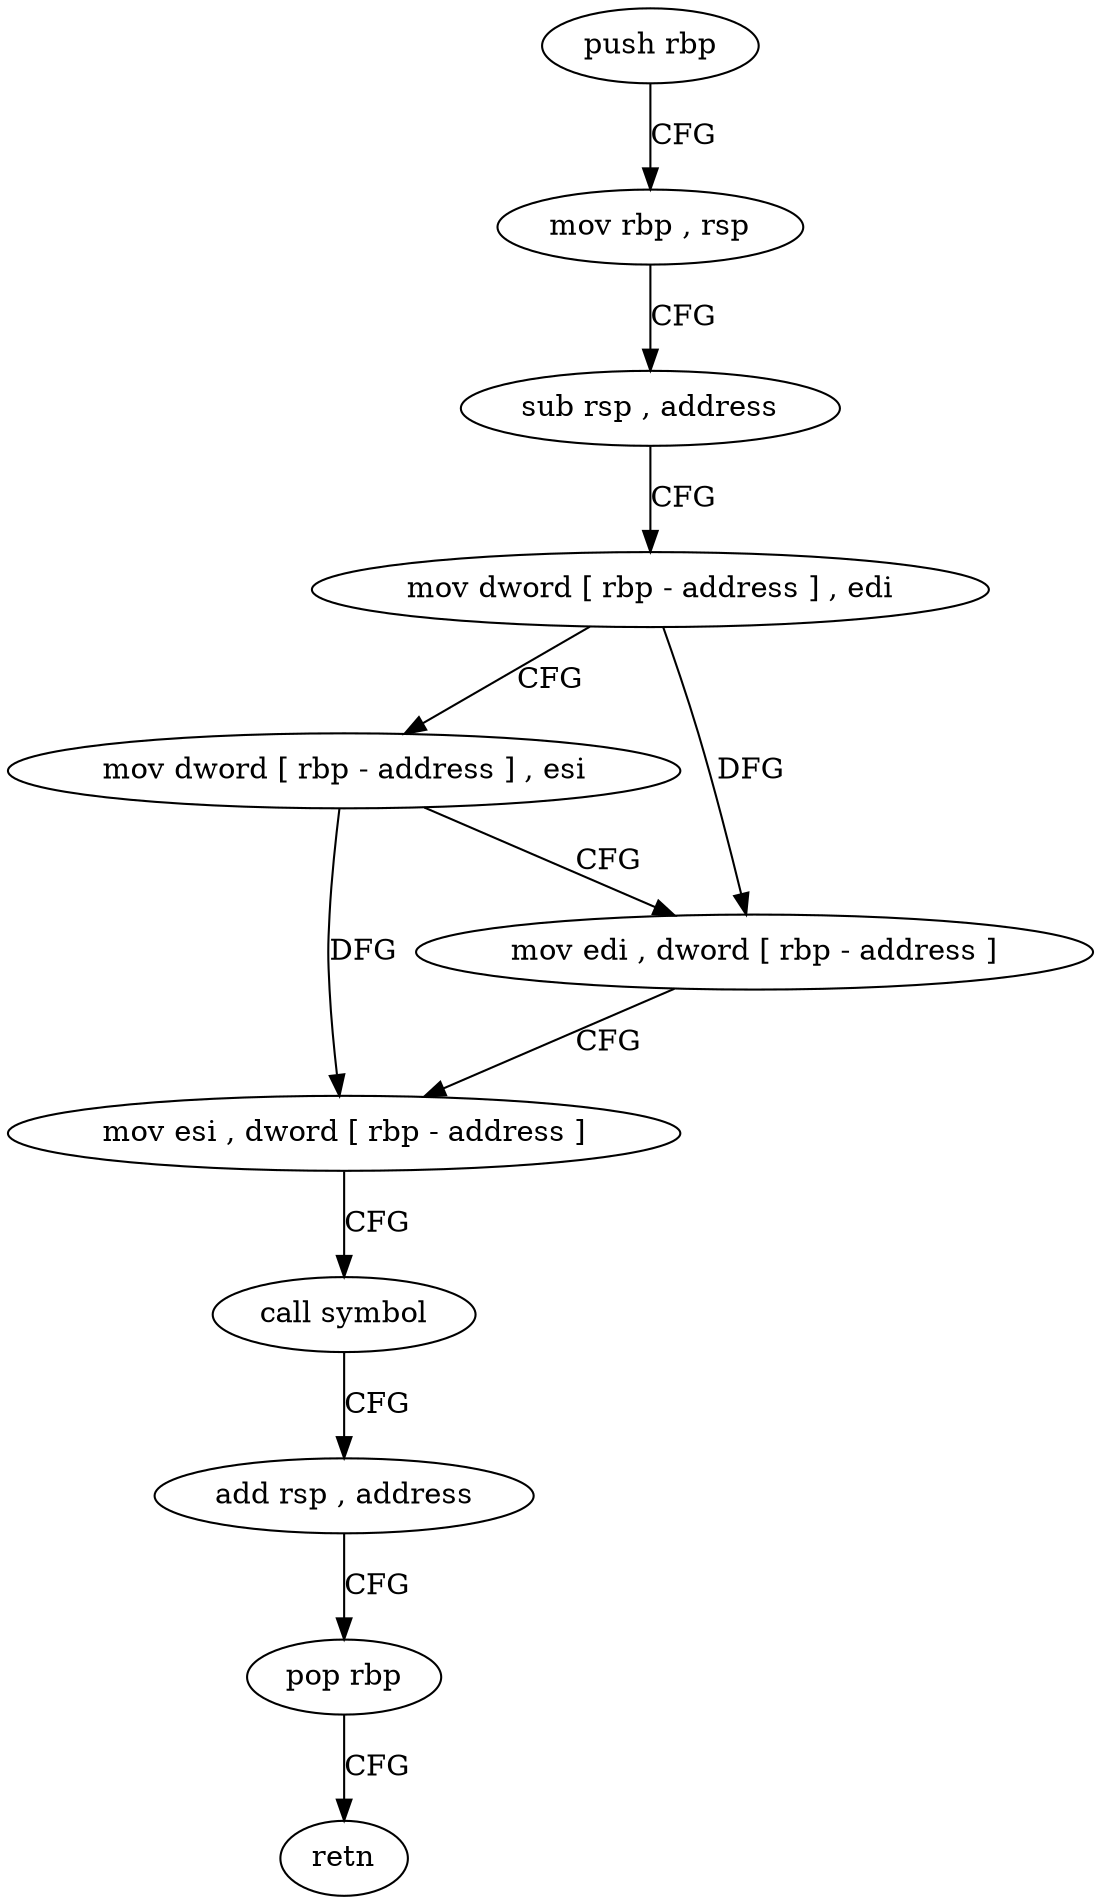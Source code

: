 digraph "func" {
"4255376" [label = "push rbp" ]
"4255377" [label = "mov rbp , rsp" ]
"4255380" [label = "sub rsp , address" ]
"4255384" [label = "mov dword [ rbp - address ] , edi" ]
"4255387" [label = "mov dword [ rbp - address ] , esi" ]
"4255390" [label = "mov edi , dword [ rbp - address ]" ]
"4255393" [label = "mov esi , dword [ rbp - address ]" ]
"4255396" [label = "call symbol" ]
"4255401" [label = "add rsp , address" ]
"4255405" [label = "pop rbp" ]
"4255406" [label = "retn" ]
"4255376" -> "4255377" [ label = "CFG" ]
"4255377" -> "4255380" [ label = "CFG" ]
"4255380" -> "4255384" [ label = "CFG" ]
"4255384" -> "4255387" [ label = "CFG" ]
"4255384" -> "4255390" [ label = "DFG" ]
"4255387" -> "4255390" [ label = "CFG" ]
"4255387" -> "4255393" [ label = "DFG" ]
"4255390" -> "4255393" [ label = "CFG" ]
"4255393" -> "4255396" [ label = "CFG" ]
"4255396" -> "4255401" [ label = "CFG" ]
"4255401" -> "4255405" [ label = "CFG" ]
"4255405" -> "4255406" [ label = "CFG" ]
}
